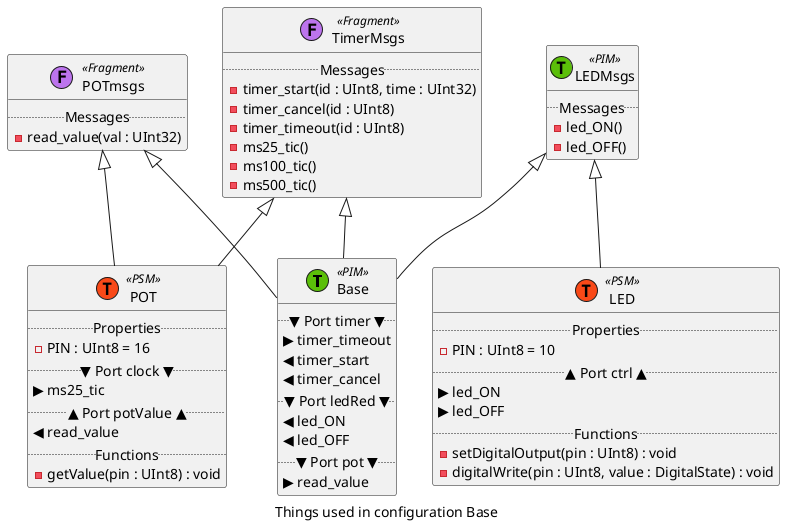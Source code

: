@startuml
caption Things used in configuration Base
class Base <<(T,#5BBF09)PIM>> {
..▼ Port timer ▼..
▶ timer_timeout
◀ timer_start
◀ timer_cancel
..▼ Port ledRed ▼..
◀ led_ON
◀ led_OFF
..▼ Port pot ▼..
▶ read_value
}
class TimerMsgs <<(F,#BC74ED)Fragment>> {
..Messages..
-timer_start(id : UInt8, time : UInt32)
-timer_cancel(id : UInt8)
-timer_timeout(id : UInt8)
-ms25_tic()
-ms100_tic()
-ms500_tic()
}
class LEDMsgs <<(T,#5BBF09)PIM>> {
..Messages..
-led_ON()
-led_OFF()
}
class POTmsgs <<(F,#BC74ED)Fragment>> {
..Messages..
-read_value(val : UInt32)
}
class POT <<(T,#F94918)PSM>> {
..Properties..
-PIN : UInt8 = 16
..▼ Port clock ▼..
▶ ms25_tic
..▲ Port potValue ▲..
◀ read_value
..Functions..
-getValue(pin : UInt8) : void
}
class LED <<(T,#F94918)PSM>> {
..Properties..
-PIN : UInt8 = 10
..▲ Port ctrl ▲..
▶ led_ON
▶ led_OFF
..Functions..
-setDigitalOutput(pin : UInt8) : void
-digitalWrite(pin : UInt8, value : DigitalState) : void
}
TimerMsgs <|-- Base
LEDMsgs <|-- Base
POTmsgs <|-- Base
POTmsgs <|-- POT
TimerMsgs <|-- POT
LEDMsgs <|-- LED
@enduml